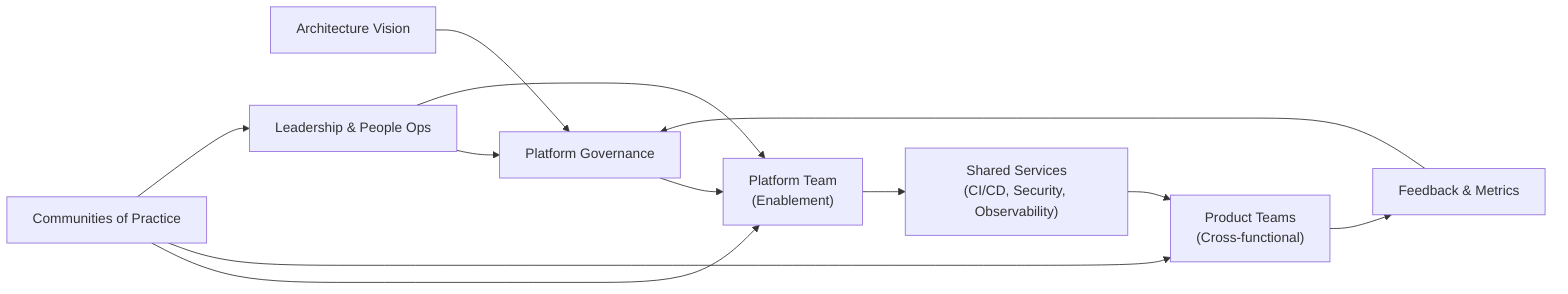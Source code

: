 flowchart LR
    Vision["Architecture Vision"]:::kv-primary
    Governance["Platform Governance"]:::kv-accent
    PlatformTeam["Platform Team\n(Enablement)"]:::kv-highlight
    SharedServices["Shared Services\n(CI/CD, Security, Observability)"]:::kv-accent
    ProductTeams["Product Teams\n(Cross-functional)"]:::kv-primary
    Feedback["Feedback & Metrics"]:::kv-muted
    Communities["Communities of Practice"]:::kv-pattern
    Leadership["Leadership & People Ops"]:::kv-outline
    
    Vision --> Governance
    Leadership --> Governance
    Governance --> PlatformTeam
    Leadership --> PlatformTeam
    PlatformTeam --> SharedServices
    SharedServices --> ProductTeams
    ProductTeams --> Feedback
    Feedback --> Governance
    Communities --> PlatformTeam
    Communities --> ProductTeams
    Communities --> Leadership